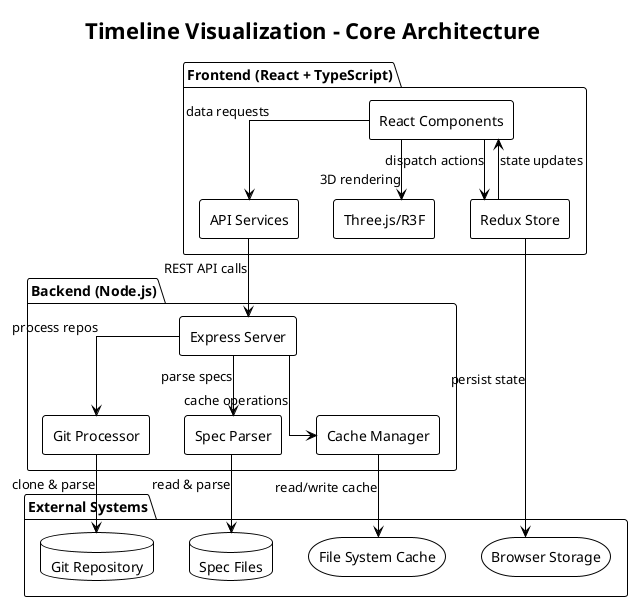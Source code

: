 @startuml core-architecture
!theme plain
skinparam backgroundColor #FFFFFF
skinparam componentStyle rectangle
skinparam linetype ortho

title Timeline Visualization - Core Architecture

package "Frontend (React + TypeScript)" as Frontend {
  component "React Components" as ReactComponents
  component "Redux Store" as ReduxStore
  component "Three.js/R3F" as ThreeJS
  component "API Services" as APIServices

  ReactComponents --> ReduxStore : dispatch actions
  ReduxStore --> ReactComponents : state updates
  ReactComponents --> ThreeJS : 3D rendering
  ReactComponents --> APIServices : data requests
}

package "Backend (Node.js)" as Backend {
  component "Express Server" as ExpressServer
  component "Git Processor" as GitProcessor
  component "Spec Parser" as SpecParser
  component "Cache Manager" as CacheManager

  ExpressServer --> GitProcessor : process repos
  ExpressServer --> SpecParser : parse specs
  ExpressServer --> CacheManager : cache operations
}

package "External Systems" as External {
  database "Git Repository" as GitRepo
  database "Spec Files" as SpecFiles
  storage "File System Cache" as FileCache
  storage "Browser Storage" as BrowserStorage
}

' Data Flow
APIServices --> ExpressServer : REST API calls
GitProcessor --> GitRepo : clone & parse
SpecParser --> SpecFiles : read & parse
CacheManager --> FileCache : read/write cache
ReduxStore --> BrowserStorage : persist state



@enduml
